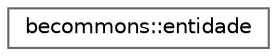 digraph "Graphical Class Hierarchy"
{
 // LATEX_PDF_SIZE
  bgcolor="transparent";
  edge [fontname=Helvetica,fontsize=10,labelfontname=Helvetica,labelfontsize=10];
  node [fontname=Helvetica,fontsize=10,shape=box,height=0.2,width=0.4];
  rankdir="LR";
  Node0 [id="Node000000",label="becommons::entidade",height=0.2,width=0.4,color="grey40", fillcolor="white", style="filled",URL="$structbecommons_1_1entidade.html",tooltip="todo elemento do faserio"];
}
